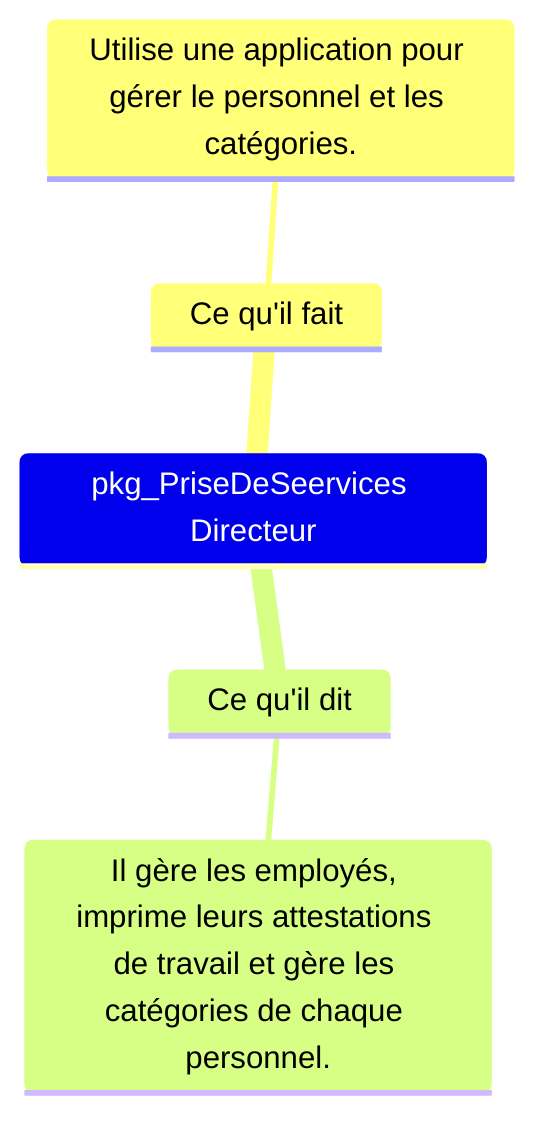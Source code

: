 %% @config(../mindmap-config.json)
mindmap
    pkg_PriseDeSeervices Directeur
        Ce qu'il fait
            Utilise une application pour gérer le personnel et les catégories.
        Ce qu'il dit
            Il gère les employés, imprime leurs attestations de travail et gère les catégories de chaque personnel.